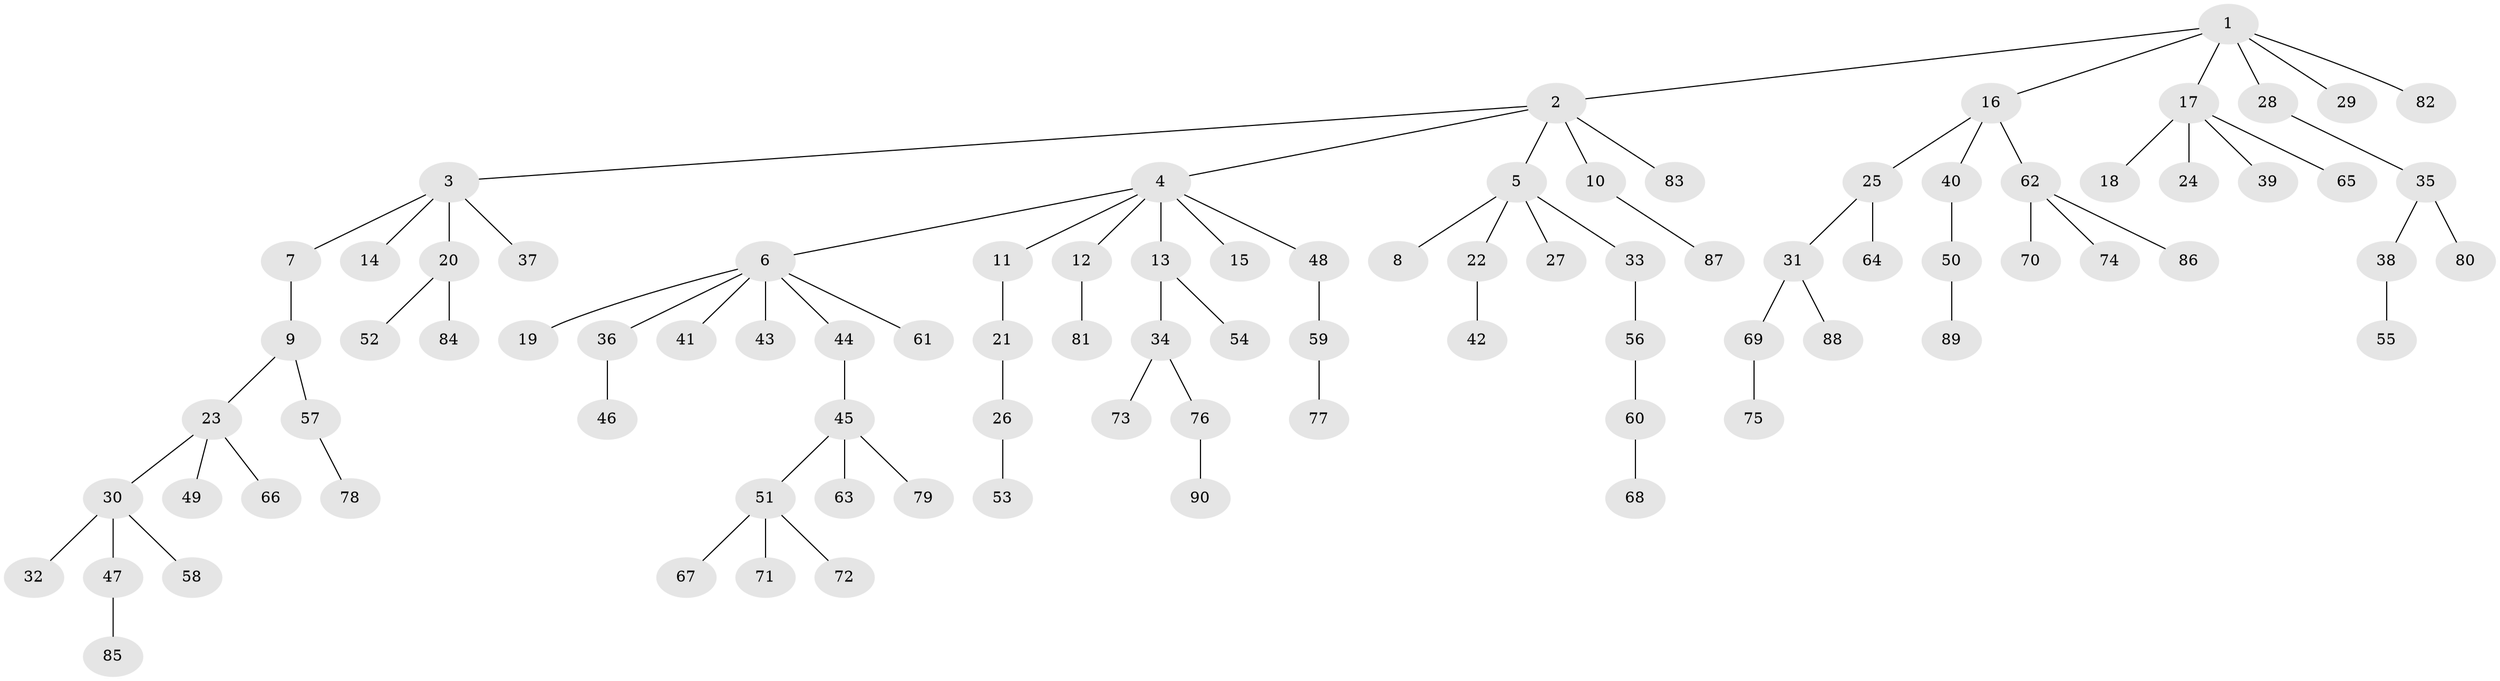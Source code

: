 // coarse degree distribution, {5: 0.016666666666666666, 11: 0.016666666666666666, 4: 0.08333333333333333, 6: 0.016666666666666666, 2: 0.2, 3: 0.1, 1: 0.5666666666666667}
// Generated by graph-tools (version 1.1) at 2025/24/03/03/25 07:24:05]
// undirected, 90 vertices, 89 edges
graph export_dot {
graph [start="1"]
  node [color=gray90,style=filled];
  1;
  2;
  3;
  4;
  5;
  6;
  7;
  8;
  9;
  10;
  11;
  12;
  13;
  14;
  15;
  16;
  17;
  18;
  19;
  20;
  21;
  22;
  23;
  24;
  25;
  26;
  27;
  28;
  29;
  30;
  31;
  32;
  33;
  34;
  35;
  36;
  37;
  38;
  39;
  40;
  41;
  42;
  43;
  44;
  45;
  46;
  47;
  48;
  49;
  50;
  51;
  52;
  53;
  54;
  55;
  56;
  57;
  58;
  59;
  60;
  61;
  62;
  63;
  64;
  65;
  66;
  67;
  68;
  69;
  70;
  71;
  72;
  73;
  74;
  75;
  76;
  77;
  78;
  79;
  80;
  81;
  82;
  83;
  84;
  85;
  86;
  87;
  88;
  89;
  90;
  1 -- 2;
  1 -- 16;
  1 -- 17;
  1 -- 28;
  1 -- 29;
  1 -- 82;
  2 -- 3;
  2 -- 4;
  2 -- 5;
  2 -- 10;
  2 -- 83;
  3 -- 7;
  3 -- 14;
  3 -- 20;
  3 -- 37;
  4 -- 6;
  4 -- 11;
  4 -- 12;
  4 -- 13;
  4 -- 15;
  4 -- 48;
  5 -- 8;
  5 -- 22;
  5 -- 27;
  5 -- 33;
  6 -- 19;
  6 -- 36;
  6 -- 41;
  6 -- 43;
  6 -- 44;
  6 -- 61;
  7 -- 9;
  9 -- 23;
  9 -- 57;
  10 -- 87;
  11 -- 21;
  12 -- 81;
  13 -- 34;
  13 -- 54;
  16 -- 25;
  16 -- 40;
  16 -- 62;
  17 -- 18;
  17 -- 24;
  17 -- 39;
  17 -- 65;
  20 -- 52;
  20 -- 84;
  21 -- 26;
  22 -- 42;
  23 -- 30;
  23 -- 49;
  23 -- 66;
  25 -- 31;
  25 -- 64;
  26 -- 53;
  28 -- 35;
  30 -- 32;
  30 -- 47;
  30 -- 58;
  31 -- 69;
  31 -- 88;
  33 -- 56;
  34 -- 73;
  34 -- 76;
  35 -- 38;
  35 -- 80;
  36 -- 46;
  38 -- 55;
  40 -- 50;
  44 -- 45;
  45 -- 51;
  45 -- 63;
  45 -- 79;
  47 -- 85;
  48 -- 59;
  50 -- 89;
  51 -- 67;
  51 -- 71;
  51 -- 72;
  56 -- 60;
  57 -- 78;
  59 -- 77;
  60 -- 68;
  62 -- 70;
  62 -- 74;
  62 -- 86;
  69 -- 75;
  76 -- 90;
}
